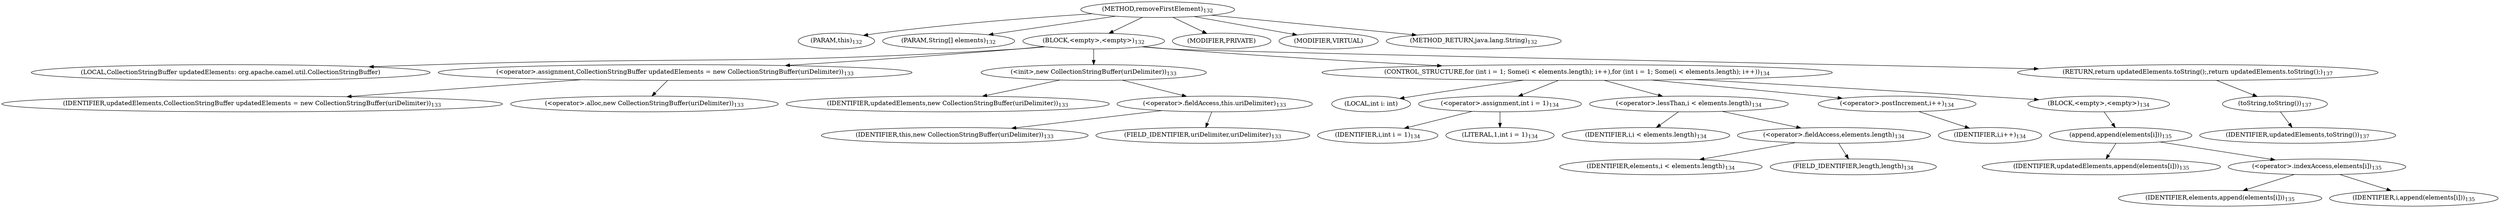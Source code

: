 digraph "removeFirstElement" {  
"288" [label = <(METHOD,removeFirstElement)<SUB>132</SUB>> ]
"289" [label = <(PARAM,this)<SUB>132</SUB>> ]
"290" [label = <(PARAM,String[] elements)<SUB>132</SUB>> ]
"291" [label = <(BLOCK,&lt;empty&gt;,&lt;empty&gt;)<SUB>132</SUB>> ]
"20" [label = <(LOCAL,CollectionStringBuffer updatedElements: org.apache.camel.util.CollectionStringBuffer)> ]
"292" [label = <(&lt;operator&gt;.assignment,CollectionStringBuffer updatedElements = new CollectionStringBuffer(uriDelimiter))<SUB>133</SUB>> ]
"293" [label = <(IDENTIFIER,updatedElements,CollectionStringBuffer updatedElements = new CollectionStringBuffer(uriDelimiter))<SUB>133</SUB>> ]
"294" [label = <(&lt;operator&gt;.alloc,new CollectionStringBuffer(uriDelimiter))<SUB>133</SUB>> ]
"295" [label = <(&lt;init&gt;,new CollectionStringBuffer(uriDelimiter))<SUB>133</SUB>> ]
"19" [label = <(IDENTIFIER,updatedElements,new CollectionStringBuffer(uriDelimiter))<SUB>133</SUB>> ]
"296" [label = <(&lt;operator&gt;.fieldAccess,this.uriDelimiter)<SUB>133</SUB>> ]
"297" [label = <(IDENTIFIER,this,new CollectionStringBuffer(uriDelimiter))<SUB>133</SUB>> ]
"298" [label = <(FIELD_IDENTIFIER,uriDelimiter,uriDelimiter)<SUB>133</SUB>> ]
"299" [label = <(CONTROL_STRUCTURE,for (int i = 1; Some(i &lt; elements.length); i++),for (int i = 1; Some(i &lt; elements.length); i++))<SUB>134</SUB>> ]
"300" [label = <(LOCAL,int i: int)> ]
"301" [label = <(&lt;operator&gt;.assignment,int i = 1)<SUB>134</SUB>> ]
"302" [label = <(IDENTIFIER,i,int i = 1)<SUB>134</SUB>> ]
"303" [label = <(LITERAL,1,int i = 1)<SUB>134</SUB>> ]
"304" [label = <(&lt;operator&gt;.lessThan,i &lt; elements.length)<SUB>134</SUB>> ]
"305" [label = <(IDENTIFIER,i,i &lt; elements.length)<SUB>134</SUB>> ]
"306" [label = <(&lt;operator&gt;.fieldAccess,elements.length)<SUB>134</SUB>> ]
"307" [label = <(IDENTIFIER,elements,i &lt; elements.length)<SUB>134</SUB>> ]
"308" [label = <(FIELD_IDENTIFIER,length,length)<SUB>134</SUB>> ]
"309" [label = <(&lt;operator&gt;.postIncrement,i++)<SUB>134</SUB>> ]
"310" [label = <(IDENTIFIER,i,i++)<SUB>134</SUB>> ]
"311" [label = <(BLOCK,&lt;empty&gt;,&lt;empty&gt;)<SUB>134</SUB>> ]
"312" [label = <(append,append(elements[i]))<SUB>135</SUB>> ]
"313" [label = <(IDENTIFIER,updatedElements,append(elements[i]))<SUB>135</SUB>> ]
"314" [label = <(&lt;operator&gt;.indexAccess,elements[i])<SUB>135</SUB>> ]
"315" [label = <(IDENTIFIER,elements,append(elements[i]))<SUB>135</SUB>> ]
"316" [label = <(IDENTIFIER,i,append(elements[i]))<SUB>135</SUB>> ]
"317" [label = <(RETURN,return updatedElements.toString();,return updatedElements.toString();)<SUB>137</SUB>> ]
"318" [label = <(toString,toString())<SUB>137</SUB>> ]
"319" [label = <(IDENTIFIER,updatedElements,toString())<SUB>137</SUB>> ]
"320" [label = <(MODIFIER,PRIVATE)> ]
"321" [label = <(MODIFIER,VIRTUAL)> ]
"322" [label = <(METHOD_RETURN,java.lang.String)<SUB>132</SUB>> ]
  "288" -> "289" 
  "288" -> "290" 
  "288" -> "291" 
  "288" -> "320" 
  "288" -> "321" 
  "288" -> "322" 
  "291" -> "20" 
  "291" -> "292" 
  "291" -> "295" 
  "291" -> "299" 
  "291" -> "317" 
  "292" -> "293" 
  "292" -> "294" 
  "295" -> "19" 
  "295" -> "296" 
  "296" -> "297" 
  "296" -> "298" 
  "299" -> "300" 
  "299" -> "301" 
  "299" -> "304" 
  "299" -> "309" 
  "299" -> "311" 
  "301" -> "302" 
  "301" -> "303" 
  "304" -> "305" 
  "304" -> "306" 
  "306" -> "307" 
  "306" -> "308" 
  "309" -> "310" 
  "311" -> "312" 
  "312" -> "313" 
  "312" -> "314" 
  "314" -> "315" 
  "314" -> "316" 
  "317" -> "318" 
  "318" -> "319" 
}
